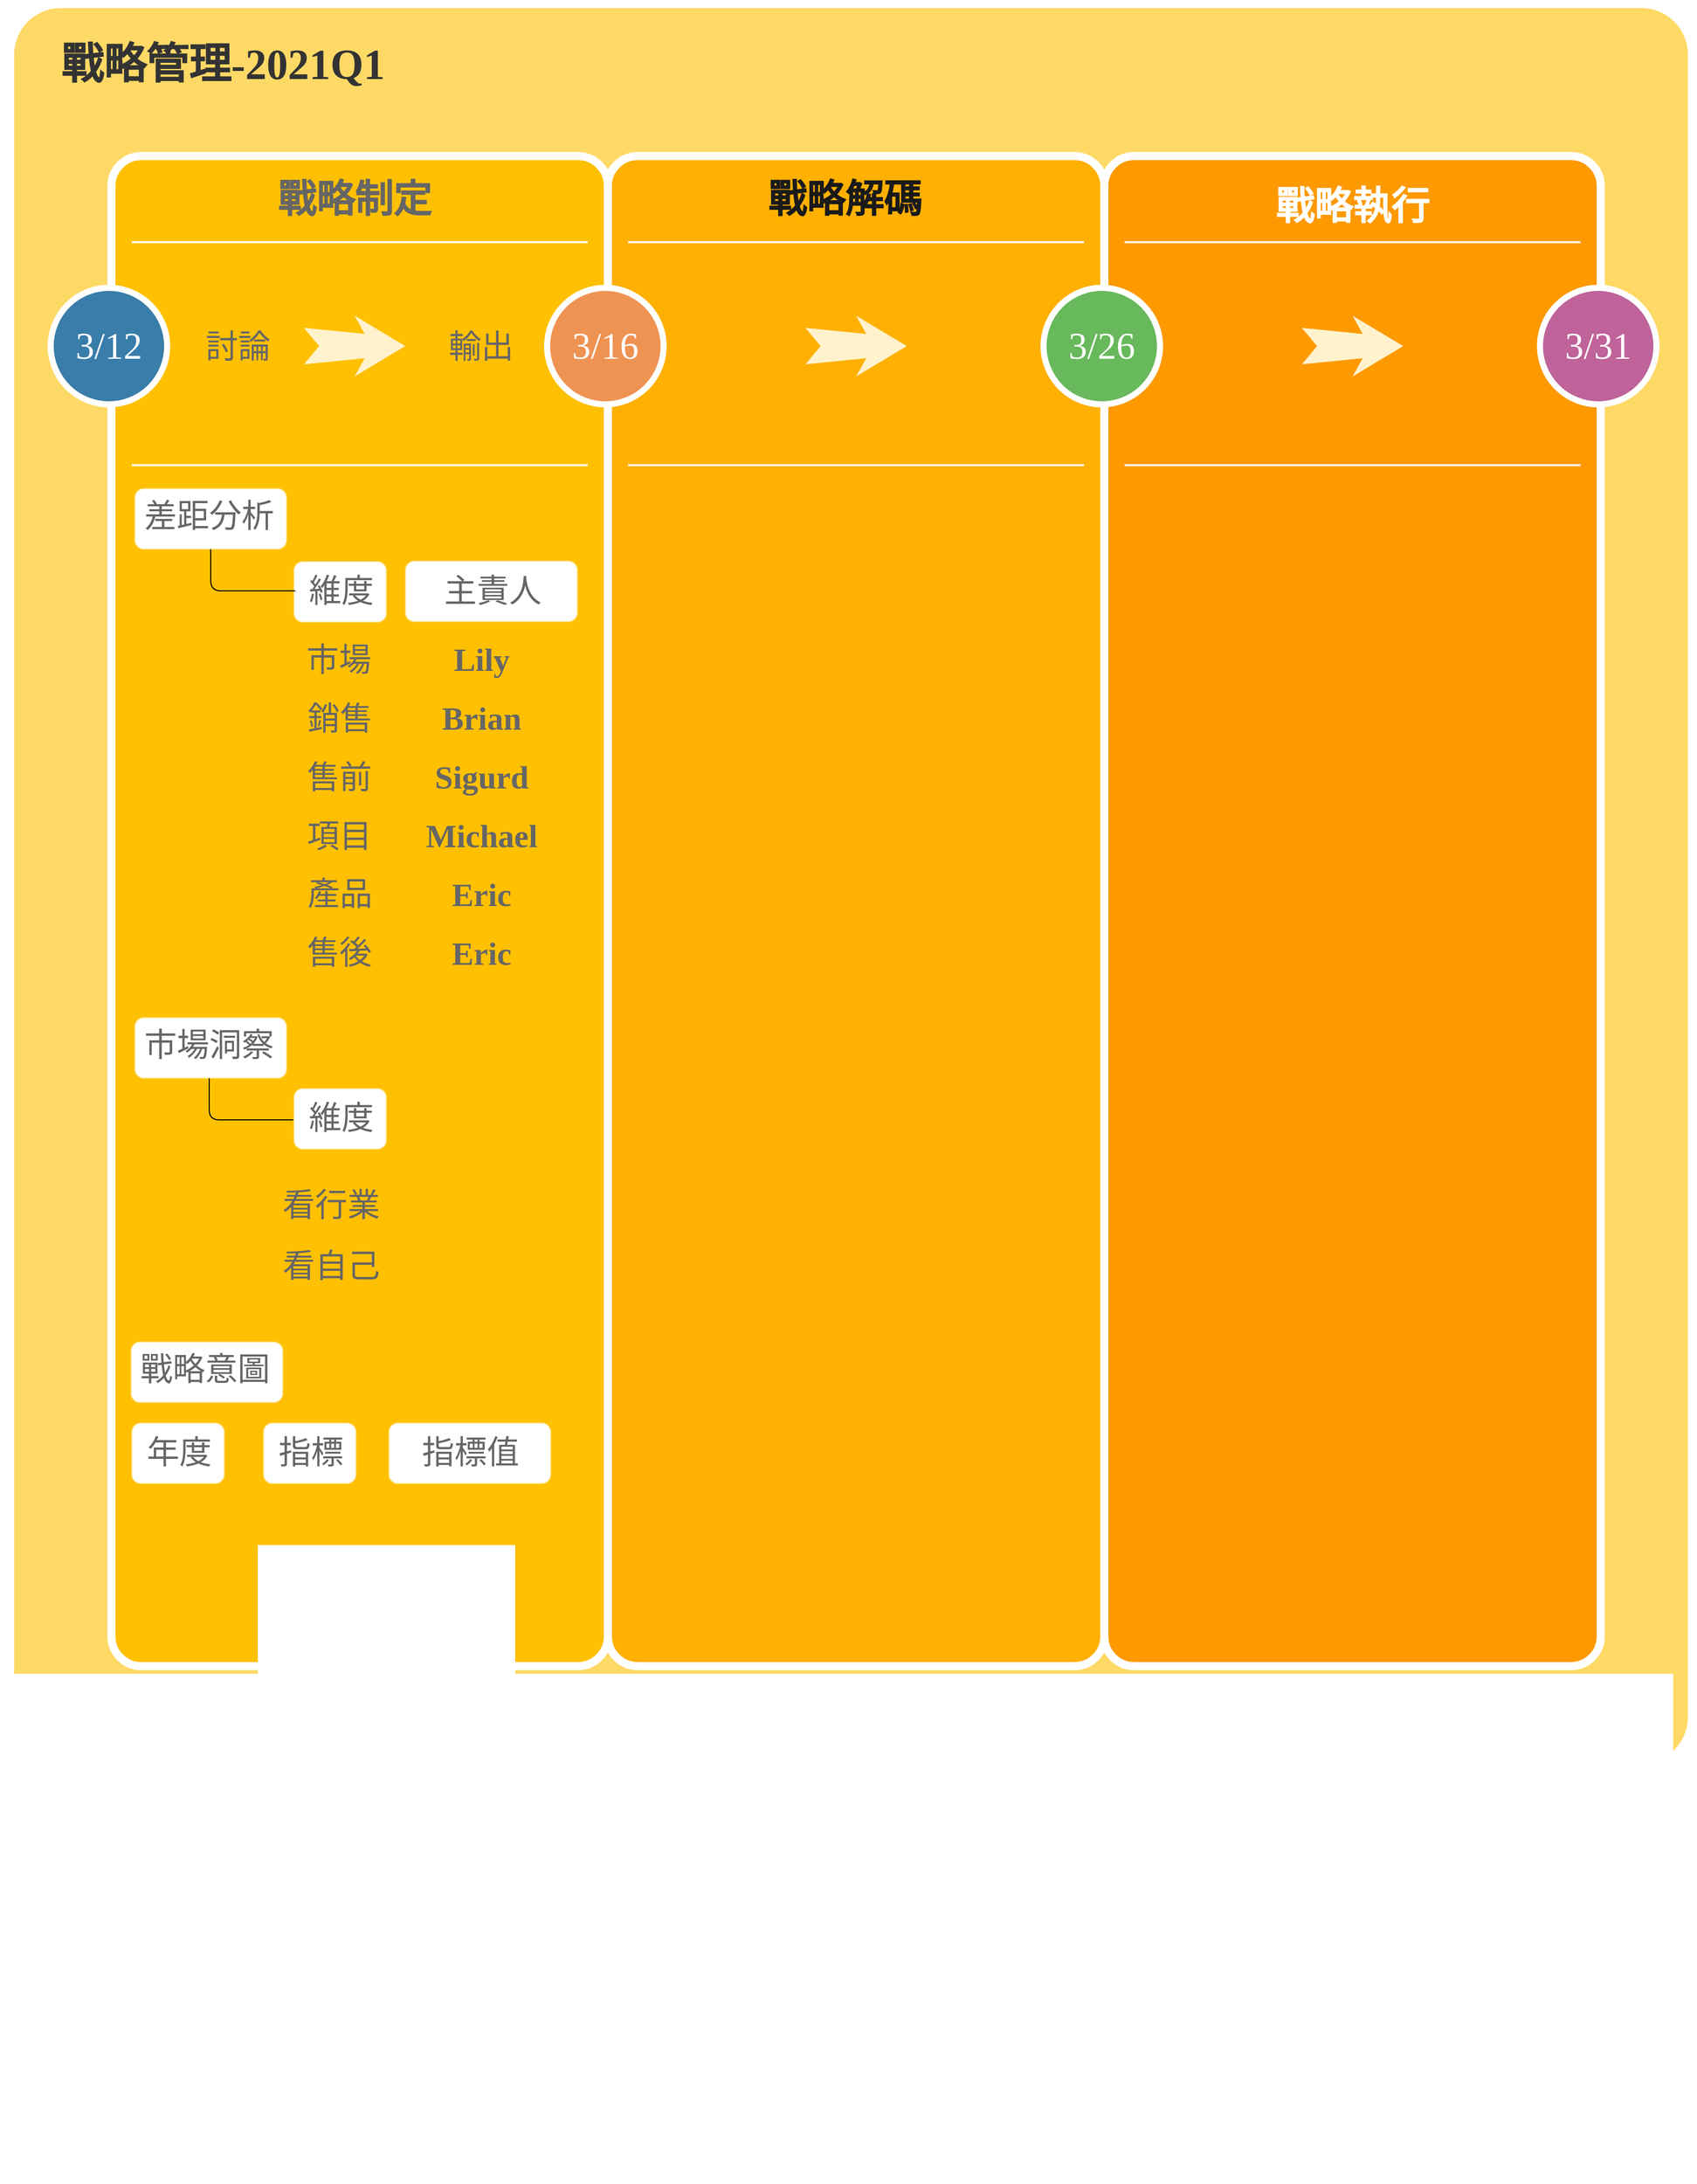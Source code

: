 <mxfile version="14.4.6" type="github">
  <diagram name="Page-1" id="12e1b939-464a-85fe-373e-61e167be1490">
    <mxGraphModel dx="2944" dy="1536" grid="1" gridSize="10" guides="1" tooltips="1" connect="1" arrows="1" fold="1" page="1" pageScale="1.5" pageWidth="1169" pageHeight="826" background="#ffffff" math="0" shadow="0">
      <root>
        <mxCell id="0" />
        <mxCell id="1" parent="0" />
        <mxCell id="60da8b9f42644d3a-2" value="" style="whiteSpace=wrap;html=1;rounded=1;shadow=0;strokeWidth=8;fontSize=20;align=center;strokeColor=#FFFFFF;arcSize=3;fillColor=#FFD966;" parent="1" vertex="1">
          <mxGeometry x="50" y="40" width="1660" height="1740" as="geometry" />
        </mxCell>
        <mxCell id="WR_IjdlO5KlaxCx397BE-1" value="戰略管理-2021Q1" style="text;html=1;strokeColor=none;fillColor=none;align=center;verticalAlign=middle;whiteSpace=wrap;rounded=0;shadow=0;fontSize=42;fontStyle=1;fontFamily=Noto Sans TC;fontSource=https%3A%2F%2Ffonts.googleapis.com%2Fcss%3Ffamily%3DNoto%2BSans%2BTC;fontColor=#333333;" vertex="1" parent="1">
          <mxGeometry x="40" y="70" width="440" height="60" as="geometry" />
        </mxCell>
        <mxCell id="WR_IjdlO5KlaxCx397BE-6" value="" style="group;fontFamily=Noto Sans TC;fontSource=https%3A%2F%2Ffonts.googleapis.com%2Fcss%3Ffamily%3DNoto%2BSans%2BTC;" vertex="1" connectable="0" parent="1">
          <mxGeometry x="1130" y="190" width="490" height="2000" as="geometry" />
        </mxCell>
        <mxCell id="60da8b9f42644d3a-31" value="" style="whiteSpace=wrap;html=1;rounded=1;shadow=0;strokeWidth=8;fontSize=20;align=center;fillColor=#FE9900;strokeColor=#FFFFFF;imageHeight=24;arcSize=6;" parent="WR_IjdlO5KlaxCx397BE-6" vertex="1">
          <mxGeometry width="490" height="1490" as="geometry" />
        </mxCell>
        <mxCell id="60da8b9f42644d3a-32" value="&lt;font style=&quot;font-size: 38px&quot;&gt;戰略執行&lt;/font&gt;" style="text;html=1;strokeColor=none;fillColor=none;align=center;verticalAlign=middle;whiteSpace=wrap;rounded=0;shadow=0;fontSize=27;fontColor=#FFFFFF;fontStyle=1" parent="WR_IjdlO5KlaxCx397BE-6" vertex="1">
          <mxGeometry x="105" y="20" width="280" height="60" as="geometry" />
        </mxCell>
        <mxCell id="60da8b9f42644d3a-34" value="" style="line;strokeWidth=2;html=1;rounded=0;shadow=0;fontSize=27;align=center;fillColor=none;strokeColor=#FFFFFF;" parent="WR_IjdlO5KlaxCx397BE-6" vertex="1">
          <mxGeometry x="20" y="80" width="450" height="10" as="geometry" />
        </mxCell>
        <mxCell id="60da8b9f42644d3a-35" value="" style="line;strokeWidth=2;html=1;rounded=0;shadow=0;fontSize=27;align=center;fillColor=none;strokeColor=#FFFFFF;" parent="WR_IjdlO5KlaxCx397BE-6" vertex="1">
          <mxGeometry x="20" y="300" width="450" height="10" as="geometry" />
        </mxCell>
        <mxCell id="60da8b9f42644d3a-37" value="" style="html=1;shadow=0;dashed=0;align=center;verticalAlign=middle;shape=mxgraph.arrows2.stylisedArrow;dy=0.6;dx=40;notch=15;feather=0.4;rounded=0;strokeWidth=1;fontSize=27;strokeColor=none;fillColor=#fff2cc;" parent="WR_IjdlO5KlaxCx397BE-6" vertex="1">
          <mxGeometry x="195" y="157.5" width="100" height="60" as="geometry" />
        </mxCell>
        <mxCell id="60da8b9f42644d3a-38" value="&lt;font face=&quot;Noto Sans TC&quot; data-font-src=&quot;https://fonts.googleapis.com/css?family=Noto+Sans+TC&quot; style=&quot;font-size: 37px&quot;&gt;3/31&lt;/font&gt;" style="ellipse;whiteSpace=wrap;html=1;rounded=0;shadow=0;strokeWidth=6;fontSize=14;align=center;fillColor=#BF639A;strokeColor=#FFFFFF;fontColor=#FFFFFF;" parent="WR_IjdlO5KlaxCx397BE-6" vertex="1">
          <mxGeometry x="430" y="130" width="115" height="115" as="geometry" />
        </mxCell>
        <mxCell id="WR_IjdlO5KlaxCx397BE-5" value="" style="group;fontFamily=Noto Sans TC;fontSource=https%3A%2F%2Ffonts.googleapis.com%2Fcss%3Ffamily%3DNoto%2BSans%2BTC;" vertex="1" connectable="0" parent="1">
          <mxGeometry x="640" y="190" width="490" height="2000" as="geometry" />
        </mxCell>
        <mxCell id="60da8b9f42644d3a-24" value="" style="whiteSpace=wrap;html=1;rounded=1;shadow=0;strokeWidth=8;fontSize=20;align=center;fillColor=#FFB001;strokeColor=#FFFFFF;arcSize=6;" parent="WR_IjdlO5KlaxCx397BE-5" vertex="1">
          <mxGeometry width="490" height="1490" as="geometry" />
        </mxCell>
        <mxCell id="60da8b9f42644d3a-25" value="&lt;font style=&quot;font-size: 38px&quot; face=&quot;Noto Sans TC&quot; data-font-src=&quot;https://fonts.googleapis.com/css?family=Noto+Sans+TC&quot; color=&quot;#1a1a1a&quot;&gt;戰略解碼&lt;/font&gt;" style="text;html=1;strokeColor=none;fillColor=none;align=center;verticalAlign=middle;whiteSpace=wrap;rounded=0;shadow=0;fontSize=27;fontStyle=1;fontColor=#FFD966;labelBorderColor=none;" parent="WR_IjdlO5KlaxCx397BE-5" vertex="1">
          <mxGeometry x="94" y="13" width="280" height="60" as="geometry" />
        </mxCell>
        <mxCell id="60da8b9f42644d3a-27" value="" style="line;strokeWidth=2;html=1;rounded=0;shadow=0;fontSize=27;align=center;fillColor=none;strokeColor=#FFFFFF;" parent="WR_IjdlO5KlaxCx397BE-5" vertex="1">
          <mxGeometry x="20" y="80" width="450" height="10" as="geometry" />
        </mxCell>
        <mxCell id="60da8b9f42644d3a-28" value="" style="line;strokeWidth=2;html=1;rounded=0;shadow=0;fontSize=27;align=center;fillColor=none;strokeColor=#FFFFFF;" parent="WR_IjdlO5KlaxCx397BE-5" vertex="1">
          <mxGeometry x="20" y="300" width="450" height="10" as="geometry" />
        </mxCell>
        <mxCell id="60da8b9f42644d3a-30" value="" style="html=1;shadow=0;dashed=0;align=center;verticalAlign=middle;shape=mxgraph.arrows2.stylisedArrow;dy=0.6;dx=40;notch=15;feather=0.4;rounded=0;strokeWidth=1;fontSize=27;strokeColor=none;fillColor=#fff2cc;" parent="WR_IjdlO5KlaxCx397BE-5" vertex="1">
          <mxGeometry x="195" y="157.5" width="100" height="60" as="geometry" />
        </mxCell>
        <mxCell id="60da8b9f42644d3a-36" value="&lt;font face=&quot;Noto Sans TC&quot; data-font-src=&quot;https://fonts.googleapis.com/css?family=Noto+Sans+TC&quot; style=&quot;font-size: 37px&quot;&gt;3/26&lt;/font&gt;" style="ellipse;whiteSpace=wrap;html=1;rounded=0;shadow=0;strokeWidth=6;fontSize=14;align=center;fillColor=#68B85C;strokeColor=#FFFFFF;fontColor=#FFFFFF;" parent="WR_IjdlO5KlaxCx397BE-5" vertex="1">
          <mxGeometry x="430" y="130" width="115" height="115" as="geometry" />
        </mxCell>
        <mxCell id="WR_IjdlO5KlaxCx397BE-13" value="" style="group" vertex="1" connectable="0" parent="1">
          <mxGeometry x="160" y="80" width="490" height="2110" as="geometry" />
        </mxCell>
        <mxCell id="WR_IjdlO5KlaxCx397BE-4" value="" style="group" vertex="1" connectable="0" parent="WR_IjdlO5KlaxCx397BE-13">
          <mxGeometry y="110" width="480" height="2000" as="geometry" />
        </mxCell>
        <mxCell id="60da8b9f42644d3a-17" value="" style="whiteSpace=wrap;html=1;rounded=1;shadow=0;strokeWidth=8;fontSize=20;align=center;fillColor=#FFC001;strokeColor=#FFFFFF;arcSize=6;" parent="WR_IjdlO5KlaxCx397BE-4" vertex="1">
          <mxGeometry x="-10" width="490" height="1490" as="geometry" />
        </mxCell>
        <mxCell id="60da8b9f42644d3a-18" value="戰略制定" style="text;html=1;strokeColor=none;fillColor=none;align=center;verticalAlign=middle;whiteSpace=wrap;rounded=0;shadow=0;fontSize=38;fontStyle=1;fontFamily=Noto Sans TC;fontSource=https%3A%2F%2Ffonts.googleapis.com%2Fcss%3Ffamily%3DNoto%2BSans%2BTC;fontColor=#666666;" parent="WR_IjdlO5KlaxCx397BE-4" vertex="1">
          <mxGeometry x="90" y="13" width="280" height="60" as="geometry" />
        </mxCell>
        <mxCell id="60da8b9f42644d3a-20" value="" style="line;strokeWidth=2;html=1;rounded=0;shadow=0;fontSize=27;align=center;fillColor=none;strokeColor=#FFFFFF;" parent="WR_IjdlO5KlaxCx397BE-4" vertex="1">
          <mxGeometry x="10" y="80" width="450" height="10" as="geometry" />
        </mxCell>
        <mxCell id="60da8b9f42644d3a-21" value="" style="line;strokeWidth=2;html=1;rounded=0;shadow=0;fontSize=27;align=center;fillColor=none;strokeColor=#FFFFFF;" parent="WR_IjdlO5KlaxCx397BE-4" vertex="1">
          <mxGeometry x="10" y="300" width="450" height="10" as="geometry" />
        </mxCell>
        <mxCell id="60da8b9f42644d3a-22" value="&lt;font face=&quot;Noto Sans TC&quot; data-font-src=&quot;https://fonts.googleapis.com/css?family=Noto+Sans+TC&quot; style=&quot;font-size: 37px&quot;&gt;3/12&lt;/font&gt;" style="ellipse;whiteSpace=wrap;html=1;rounded=0;shadow=0;strokeWidth=6;fontSize=14;align=center;fillColor=#397DAA;strokeColor=#FFFFFF;fontColor=#FFFFFF;" parent="WR_IjdlO5KlaxCx397BE-4" vertex="1">
          <mxGeometry x="-70" y="130" width="115" height="115" as="geometry" />
        </mxCell>
        <mxCell id="60da8b9f42644d3a-23" value="" style="html=1;shadow=0;dashed=0;align=center;verticalAlign=middle;shape=mxgraph.arrows2.stylisedArrow;dy=0.6;dx=40;notch=15;feather=0.4;rounded=0;strokeWidth=1;fontSize=27;strokeColor=none;fillColor=#fff2cc;" parent="WR_IjdlO5KlaxCx397BE-4" vertex="1">
          <mxGeometry x="180" y="157.5" width="100" height="60" as="geometry" />
        </mxCell>
        <mxCell id="60da8b9f42644d3a-29" value="&lt;font style=&quot;font-size: 37px&quot; face=&quot;Noto Sans TC&quot; data-font-src=&quot;https://fonts.googleapis.com/css?family=Noto+Sans+TC&quot;&gt;3/16&lt;/font&gt;" style="ellipse;whiteSpace=wrap;html=1;rounded=0;shadow=0;strokeWidth=6;fontSize=14;align=center;fillColor=#EF9353;strokeColor=#FFFFFF;fontColor=#FFFFFF;" parent="WR_IjdlO5KlaxCx397BE-4" vertex="1">
          <mxGeometry x="420" y="130" width="115" height="115" as="geometry" />
        </mxCell>
        <mxCell id="WR_IjdlO5KlaxCx397BE-8" value="&lt;span&gt;&lt;font face=&quot;Noto Sans TC&quot; data-font-src=&quot;https://fonts.googleapis.com/css?family=Noto+Sans+TC&quot; style=&quot;font-size: 32px&quot; color=&quot;#666666&quot;&gt;討論&lt;/font&gt;&lt;/span&gt;" style="text;html=1;strokeColor=none;fillColor=none;align=center;verticalAlign=middle;whiteSpace=wrap;rounded=0;shadow=0;fontSize=14;fontColor=#FFFFFF;" vertex="1" parent="WR_IjdlO5KlaxCx397BE-4">
          <mxGeometry x="60" y="162.5" width="110" height="50" as="geometry" />
        </mxCell>
        <mxCell id="WR_IjdlO5KlaxCx397BE-11" value="&lt;span&gt;&lt;font face=&quot;Noto Sans TC&quot; data-font-src=&quot;https://fonts.googleapis.com/css?family=Noto+Sans+TC&quot; style=&quot;font-size: 32px&quot;&gt;產品&lt;/font&gt;&lt;/span&gt;" style="text;html=1;strokeColor=none;fillColor=none;align=center;verticalAlign=middle;whiteSpace=wrap;rounded=0;shadow=0;fontSize=14;fontColor=#666666;" vertex="1" parent="WR_IjdlO5KlaxCx397BE-4">
          <mxGeometry x="170" y="703" width="90.75" height="50" as="geometry" />
        </mxCell>
        <mxCell id="WR_IjdlO5KlaxCx397BE-14" value="&lt;font color=&quot;#666666&quot; face=&quot;Noto Sans TC&quot;&gt;&lt;span style=&quot;font-size: 32px&quot;&gt;輸出&lt;/span&gt;&lt;/font&gt;" style="text;html=1;strokeColor=none;fillColor=none;align=center;verticalAlign=middle;whiteSpace=wrap;rounded=0;shadow=0;fontSize=14;fontColor=#FFFFFF;" vertex="1" parent="WR_IjdlO5KlaxCx397BE-4">
          <mxGeometry x="300" y="162.5" width="110" height="50" as="geometry" />
        </mxCell>
        <mxCell id="WR_IjdlO5KlaxCx397BE-16" value="&lt;span&gt;&lt;font face=&quot;Noto Sans TC&quot; data-font-src=&quot;https://fonts.googleapis.com/css?family=Noto+Sans+TC&quot; style=&quot;font-size: 32px&quot;&gt;銷售&lt;/font&gt;&lt;/span&gt;" style="text;html=1;strokeColor=none;fillColor=none;align=center;verticalAlign=middle;whiteSpace=wrap;rounded=0;shadow=0;fontSize=14;fontColor=#666666;" vertex="1" parent="WR_IjdlO5KlaxCx397BE-4">
          <mxGeometry x="170" y="530" width="90.75" height="50" as="geometry" />
        </mxCell>
        <mxCell id="WR_IjdlO5KlaxCx397BE-17" value="&lt;span&gt;&lt;font face=&quot;Noto Sans TC&quot; data-font-src=&quot;https://fonts.googleapis.com/css?family=Noto+Sans+TC&quot; style=&quot;font-size: 32px&quot;&gt;售前&lt;/font&gt;&lt;/span&gt;" style="text;html=1;strokeColor=none;fillColor=none;align=center;verticalAlign=middle;whiteSpace=wrap;rounded=0;shadow=0;fontSize=14;fontColor=#666666;" vertex="1" parent="WR_IjdlO5KlaxCx397BE-4">
          <mxGeometry x="170" y="587" width="90" height="52" as="geometry" />
        </mxCell>
        <mxCell id="WR_IjdlO5KlaxCx397BE-18" value="&lt;span&gt;&lt;font face=&quot;Noto Sans TC&quot; data-font-src=&quot;https://fonts.googleapis.com/css?family=Noto+Sans+TC&quot; style=&quot;font-size: 32px&quot;&gt;項目&lt;/font&gt;&lt;/span&gt;" style="text;html=1;strokeColor=none;fillColor=none;align=center;verticalAlign=middle;whiteSpace=wrap;rounded=0;shadow=0;fontSize=14;fontColor=#666666;" vertex="1" parent="WR_IjdlO5KlaxCx397BE-4">
          <mxGeometry x="170" y="645" width="90" height="52" as="geometry" />
        </mxCell>
        <mxCell id="WR_IjdlO5KlaxCx397BE-19" value="&lt;span&gt;&lt;font face=&quot;Noto Sans TC&quot; data-font-src=&quot;https://fonts.googleapis.com/css?family=Noto+Sans+TC&quot; style=&quot;font-size: 32px&quot;&gt;售後&lt;/font&gt;&lt;/span&gt;" style="text;html=1;strokeColor=none;fillColor=none;align=center;verticalAlign=middle;whiteSpace=wrap;rounded=0;shadow=0;fontSize=14;fontColor=#666666;" vertex="1" parent="WR_IjdlO5KlaxCx397BE-4">
          <mxGeometry x="170" y="760" width="90" height="52" as="geometry" />
        </mxCell>
        <mxCell id="WR_IjdlO5KlaxCx397BE-25" value="" style="group" vertex="1" connectable="0" parent="WR_IjdlO5KlaxCx397BE-4">
          <mxGeometry x="170" y="400" width="91.5" height="60" as="geometry" />
        </mxCell>
        <mxCell id="WR_IjdlO5KlaxCx397BE-20" value="" style="rounded=1;whiteSpace=wrap;html=1;fontFamily=Noto Sans TC;fontSource=https%3A%2F%2Ffonts.googleapis.com%2Fcss%3Ffamily%3DNoto%2BSans%2BTC;fontSize=38;fontColor=#666666;align=center;fillColor=#FFFFFF;strokeColor=#FFD966;" vertex="1" parent="WR_IjdlO5KlaxCx397BE-25">
          <mxGeometry width="91.5" height="60" as="geometry" />
        </mxCell>
        <mxCell id="WR_IjdlO5KlaxCx397BE-15" value="&lt;span&gt;&lt;font face=&quot;Noto Sans TC&quot; data-font-src=&quot;https://fonts.googleapis.com/css?family=Noto+Sans+TC&quot; style=&quot;font-size: 32px&quot;&gt;維度&lt;/font&gt;&lt;/span&gt;" style="text;html=1;strokeColor=none;fillColor=none;align=center;verticalAlign=middle;whiteSpace=wrap;rounded=0;shadow=0;fontSize=14;fontColor=#666666;" vertex="1" parent="WR_IjdlO5KlaxCx397BE-25">
          <mxGeometry x="1.5" y="4" width="90" height="50" as="geometry" />
        </mxCell>
        <mxCell id="WR_IjdlO5KlaxCx397BE-26" value="" style="group" vertex="1" connectable="0" parent="WR_IjdlO5KlaxCx397BE-4">
          <mxGeometry x="280" y="399.5" width="170" height="60" as="geometry" />
        </mxCell>
        <mxCell id="WR_IjdlO5KlaxCx397BE-27" value="" style="rounded=1;whiteSpace=wrap;html=1;fontFamily=Noto Sans TC;fontSource=https%3A%2F%2Ffonts.googleapis.com%2Fcss%3Ffamily%3DNoto%2BSans%2BTC;fontSize=38;fontColor=#666666;align=center;fillColor=#FFFFFF;strokeColor=#FFD966;" vertex="1" parent="WR_IjdlO5KlaxCx397BE-26">
          <mxGeometry width="170" height="60" as="geometry" />
        </mxCell>
        <mxCell id="WR_IjdlO5KlaxCx397BE-28" value="&lt;span&gt;&lt;font face=&quot;Noto Sans TC&quot; data-font-src=&quot;https://fonts.googleapis.com/css?family=Noto+Sans+TC&quot; style=&quot;font-size: 32px&quot;&gt;主責人&lt;/font&gt;&lt;/span&gt;" style="text;html=1;strokeColor=none;fillColor=none;align=center;verticalAlign=middle;whiteSpace=wrap;rounded=0;shadow=0;fontSize=14;fontColor=#666666;" vertex="1" parent="WR_IjdlO5KlaxCx397BE-26">
          <mxGeometry x="1.5" y="4" width="168.5" height="50" as="geometry" />
        </mxCell>
        <mxCell id="WR_IjdlO5KlaxCx397BE-29" value="" style="group" vertex="1" connectable="0" parent="WR_IjdlO5KlaxCx397BE-4">
          <mxGeometry y="328" width="173" height="60" as="geometry" />
        </mxCell>
        <mxCell id="WR_IjdlO5KlaxCx397BE-12" value="" style="rounded=1;whiteSpace=wrap;html=1;fontFamily=Noto Sans TC;fontSource=https%3A%2F%2Ffonts.googleapis.com%2Fcss%3Ffamily%3DNoto%2BSans%2BTC;fontSize=38;fontColor=#666666;align=center;fillColor=#FFFFFF;strokeColor=#FFD966;" vertex="1" parent="WR_IjdlO5KlaxCx397BE-29">
          <mxGeometry x="13" width="150" height="60" as="geometry" />
        </mxCell>
        <mxCell id="60da8b9f42644d3a-19" value="&lt;span&gt;&lt;font face=&quot;Noto Sans TC&quot; data-font-src=&quot;https://fonts.googleapis.com/css?family=Noto+Sans+TC&quot; style=&quot;font-size: 32px&quot;&gt;差距分析&lt;/font&gt;&lt;/span&gt;" style="text;html=1;strokeColor=none;fillColor=none;align=center;verticalAlign=middle;whiteSpace=wrap;rounded=0;shadow=0;fontSize=14;fontColor=#666666;" parent="WR_IjdlO5KlaxCx397BE-29" vertex="1">
          <mxGeometry y="2" width="173" height="50" as="geometry" />
        </mxCell>
        <mxCell id="WR_IjdlO5KlaxCx397BE-38" value="" style="endArrow=none;html=1;fontFamily=Noto Sans TC;fontSource=https%3A%2F%2Ffonts.googleapis.com%2Fcss%3Ffamily%3DNoto%2BSans%2BTC;fontSize=38;fontColor=#666666;entryX=0.5;entryY=1;entryDx=0;entryDy=0;exitX=0;exitY=0.5;exitDx=0;exitDy=0;" edge="1" parent="WR_IjdlO5KlaxCx397BE-4" source="WR_IjdlO5KlaxCx397BE-15" target="WR_IjdlO5KlaxCx397BE-12">
          <mxGeometry width="50" height="50" relative="1" as="geometry">
            <mxPoint x="760" y="520" as="sourcePoint" />
            <mxPoint x="810" y="470" as="targetPoint" />
            <Array as="points">
              <mxPoint x="88" y="429" />
            </Array>
          </mxGeometry>
        </mxCell>
        <mxCell id="WR_IjdlO5KlaxCx397BE-30" value="" style="group" vertex="1" connectable="0" parent="WR_IjdlO5KlaxCx397BE-4">
          <mxGeometry y="850" width="173" height="60" as="geometry" />
        </mxCell>
        <mxCell id="WR_IjdlO5KlaxCx397BE-31" value="" style="rounded=1;whiteSpace=wrap;html=1;fontFamily=Noto Sans TC;fontSource=https%3A%2F%2Ffonts.googleapis.com%2Fcss%3Ffamily%3DNoto%2BSans%2BTC;fontSize=38;fontColor=#666666;align=center;fillColor=#FFFFFF;strokeColor=#FFD966;" vertex="1" parent="WR_IjdlO5KlaxCx397BE-30">
          <mxGeometry x="13" width="150" height="60" as="geometry" />
        </mxCell>
        <mxCell id="WR_IjdlO5KlaxCx397BE-32" value="&lt;span&gt;&lt;font face=&quot;Noto Sans TC&quot; data-font-src=&quot;https://fonts.googleapis.com/css?family=Noto+Sans+TC&quot; style=&quot;font-size: 32px&quot;&gt;市場洞察&lt;/font&gt;&lt;/span&gt;" style="text;html=1;strokeColor=none;fillColor=none;align=center;verticalAlign=middle;whiteSpace=wrap;rounded=0;shadow=0;fontSize=14;fontColor=#666666;" vertex="1" parent="WR_IjdlO5KlaxCx397BE-30">
          <mxGeometry y="2" width="173" height="50" as="geometry" />
        </mxCell>
        <mxCell id="WR_IjdlO5KlaxCx397BE-39" value="&lt;font face=&quot;Noto Sans TC&quot;&gt;&lt;span style=&quot;font-size: 32px&quot;&gt;&lt;b&gt;Brian&lt;/b&gt;&lt;/span&gt;&lt;/font&gt;" style="text;html=1;strokeColor=none;fillColor=none;align=center;verticalAlign=middle;whiteSpace=wrap;rounded=0;shadow=0;fontSize=14;fontColor=#666666;" vertex="1" parent="WR_IjdlO5KlaxCx397BE-4">
          <mxGeometry x="309.63" y="530" width="90.75" height="50" as="geometry" />
        </mxCell>
        <mxCell id="WR_IjdlO5KlaxCx397BE-40" value="&lt;font face=&quot;Noto Sans TC&quot;&gt;&lt;span style=&quot;font-size: 32px&quot;&gt;&lt;b&gt;Sigurd&lt;/b&gt;&lt;/span&gt;&lt;/font&gt;" style="text;html=1;strokeColor=none;fillColor=none;align=center;verticalAlign=middle;whiteSpace=wrap;rounded=0;shadow=0;fontSize=14;fontColor=#666666;" vertex="1" parent="WR_IjdlO5KlaxCx397BE-4">
          <mxGeometry x="309.63" y="588" width="90.75" height="50" as="geometry" />
        </mxCell>
        <mxCell id="WR_IjdlO5KlaxCx397BE-41" value="&lt;font face=&quot;Noto Sans TC&quot;&gt;&lt;span style=&quot;font-size: 32px&quot;&gt;&lt;b&gt;Michael&lt;/b&gt;&lt;/span&gt;&lt;/font&gt;" style="text;html=1;strokeColor=none;fillColor=none;align=center;verticalAlign=middle;whiteSpace=wrap;rounded=0;shadow=0;fontSize=14;fontColor=#666666;" vertex="1" parent="WR_IjdlO5KlaxCx397BE-4">
          <mxGeometry x="309.63" y="646" width="90.75" height="50" as="geometry" />
        </mxCell>
        <mxCell id="WR_IjdlO5KlaxCx397BE-42" value="&lt;font face=&quot;Noto Sans TC&quot;&gt;&lt;span style=&quot;font-size: 32px&quot;&gt;&lt;b&gt;Eric&lt;/b&gt;&lt;/span&gt;&lt;/font&gt;" style="text;html=1;strokeColor=none;fillColor=none;align=center;verticalAlign=middle;whiteSpace=wrap;rounded=0;shadow=0;fontSize=14;fontColor=#666666;" vertex="1" parent="WR_IjdlO5KlaxCx397BE-4">
          <mxGeometry x="309.63" y="704" width="90.75" height="50" as="geometry" />
        </mxCell>
        <mxCell id="WR_IjdlO5KlaxCx397BE-43" value="&lt;font face=&quot;Noto Sans TC&quot;&gt;&lt;span style=&quot;font-size: 32px&quot;&gt;&lt;b&gt;Eric&lt;/b&gt;&lt;/span&gt;&lt;/font&gt;" style="text;html=1;strokeColor=none;fillColor=none;align=center;verticalAlign=middle;whiteSpace=wrap;rounded=0;shadow=0;fontSize=14;fontColor=#666666;" vertex="1" parent="WR_IjdlO5KlaxCx397BE-4">
          <mxGeometry x="309.63" y="762" width="90.75" height="50" as="geometry" />
        </mxCell>
        <mxCell id="WR_IjdlO5KlaxCx397BE-44" value="" style="endArrow=none;html=1;fontFamily=Noto Sans TC;fontSource=https%3A%2F%2Ffonts.googleapis.com%2Fcss%3Ffamily%3DNoto%2BSans%2BTC;fontSize=38;fontColor=#666666;entryX=0.5;entryY=1;entryDx=0;entryDy=0;exitX=0;exitY=0.5;exitDx=0;exitDy=0;" edge="1" parent="WR_IjdlO5KlaxCx397BE-4">
          <mxGeometry width="50" height="50" relative="1" as="geometry">
            <mxPoint x="170" y="951" as="sourcePoint" />
            <mxPoint x="86.5" y="910" as="targetPoint" />
            <Array as="points">
              <mxPoint x="86.5" y="951" />
            </Array>
          </mxGeometry>
        </mxCell>
        <mxCell id="WR_IjdlO5KlaxCx397BE-45" value="" style="group" vertex="1" connectable="0" parent="WR_IjdlO5KlaxCx397BE-4">
          <mxGeometry x="170" y="920" width="91.5" height="60" as="geometry" />
        </mxCell>
        <mxCell id="WR_IjdlO5KlaxCx397BE-46" value="" style="rounded=1;whiteSpace=wrap;html=1;fontFamily=Noto Sans TC;fontSource=https%3A%2F%2Ffonts.googleapis.com%2Fcss%3Ffamily%3DNoto%2BSans%2BTC;fontSize=38;fontColor=#666666;align=center;fillColor=#FFFFFF;strokeColor=#FFD966;" vertex="1" parent="WR_IjdlO5KlaxCx397BE-45">
          <mxGeometry width="91.5" height="60" as="geometry" />
        </mxCell>
        <mxCell id="WR_IjdlO5KlaxCx397BE-47" value="&lt;span&gt;&lt;font face=&quot;Noto Sans TC&quot; data-font-src=&quot;https://fonts.googleapis.com/css?family=Noto+Sans+TC&quot; style=&quot;font-size: 32px&quot;&gt;維度&lt;/font&gt;&lt;/span&gt;" style="text;html=1;strokeColor=none;fillColor=none;align=center;verticalAlign=middle;whiteSpace=wrap;rounded=0;shadow=0;fontSize=14;fontColor=#666666;" vertex="1" parent="WR_IjdlO5KlaxCx397BE-45">
          <mxGeometry x="1.5" y="4" width="90" height="50" as="geometry" />
        </mxCell>
        <mxCell id="WR_IjdlO5KlaxCx397BE-92" value="&lt;span&gt;&lt;font face=&quot;Noto Sans TC&quot; data-font-src=&quot;https://fonts.googleapis.com/css?family=Noto+Sans+TC&quot; style=&quot;font-size: 32px&quot;&gt;市場&lt;/font&gt;&lt;/span&gt;" style="text;html=1;strokeColor=none;fillColor=none;align=center;verticalAlign=middle;whiteSpace=wrap;rounded=0;shadow=0;fontSize=14;fontColor=#666666;" vertex="1" parent="WR_IjdlO5KlaxCx397BE-4">
          <mxGeometry x="169.25" y="472" width="90.75" height="50" as="geometry" />
        </mxCell>
        <mxCell id="WR_IjdlO5KlaxCx397BE-93" value="&lt;font face=&quot;Noto Sans TC&quot;&gt;&lt;span style=&quot;font-size: 32px&quot;&gt;&lt;b&gt;Lily&lt;/b&gt;&lt;/span&gt;&lt;/font&gt;" style="text;html=1;strokeColor=none;fillColor=none;align=center;verticalAlign=middle;whiteSpace=wrap;rounded=0;shadow=0;fontSize=14;fontColor=#666666;" vertex="1" parent="WR_IjdlO5KlaxCx397BE-4">
          <mxGeometry x="309.63" y="472" width="90.75" height="50" as="geometry" />
        </mxCell>
        <mxCell id="WR_IjdlO5KlaxCx397BE-94" value="&lt;span&gt;&lt;font face=&quot;Noto Sans TC&quot; data-font-src=&quot;https://fonts.googleapis.com/css?family=Noto+Sans+TC&quot; style=&quot;font-size: 32px&quot;&gt;看行業&lt;/font&gt;&lt;/span&gt;" style="text;html=1;strokeColor=none;fillColor=none;align=center;verticalAlign=middle;whiteSpace=wrap;rounded=0;shadow=0;fontSize=14;fontColor=#666666;" vertex="1" parent="WR_IjdlO5KlaxCx397BE-4">
          <mxGeometry x="150" y="1010" width="113.75" height="50" as="geometry" />
        </mxCell>
        <mxCell id="WR_IjdlO5KlaxCx397BE-96" value="&lt;span&gt;&lt;font face=&quot;Noto Sans TC&quot; data-font-src=&quot;https://fonts.googleapis.com/css?family=Noto+Sans+TC&quot; style=&quot;font-size: 32px&quot;&gt;看自己&lt;/font&gt;&lt;/span&gt;" style="text;html=1;strokeColor=none;fillColor=none;align=center;verticalAlign=middle;whiteSpace=wrap;rounded=0;shadow=0;fontSize=14;fontColor=#666666;" vertex="1" parent="WR_IjdlO5KlaxCx397BE-4">
          <mxGeometry x="150" y="1070" width="113.75" height="50" as="geometry" />
        </mxCell>
        <mxCell id="WR_IjdlO5KlaxCx397BE-33" value="" style="group" vertex="1" connectable="0" parent="WR_IjdlO5KlaxCx397BE-4">
          <mxGeometry x="-3.75" y="1170" width="173" height="60" as="geometry" />
        </mxCell>
        <mxCell id="WR_IjdlO5KlaxCx397BE-34" value="" style="rounded=1;whiteSpace=wrap;html=1;fontFamily=Noto Sans TC;fontSource=https%3A%2F%2Ffonts.googleapis.com%2Fcss%3Ffamily%3DNoto%2BSans%2BTC;fontSize=38;fontColor=#666666;align=center;fillColor=#FFFFFF;strokeColor=#FFD966;" vertex="1" parent="WR_IjdlO5KlaxCx397BE-33">
          <mxGeometry x="13" width="150" height="60" as="geometry" />
        </mxCell>
        <mxCell id="WR_IjdlO5KlaxCx397BE-35" value="&lt;span&gt;&lt;font face=&quot;Noto Sans TC&quot; data-font-src=&quot;https://fonts.googleapis.com/css?family=Noto+Sans+TC&quot; style=&quot;font-size: 32px&quot;&gt;戰略意圖&lt;/font&gt;&lt;/span&gt;" style="text;html=1;strokeColor=none;fillColor=none;align=center;verticalAlign=middle;whiteSpace=wrap;rounded=0;shadow=0;fontSize=14;fontColor=#666666;" vertex="1" parent="WR_IjdlO5KlaxCx397BE-33">
          <mxGeometry y="2" width="173" height="50" as="geometry" />
        </mxCell>
        <mxCell id="WR_IjdlO5KlaxCx397BE-98" value="" style="group" vertex="1" connectable="0" parent="WR_IjdlO5KlaxCx397BE-4">
          <mxGeometry x="10" y="1250" width="91.5" height="60" as="geometry" />
        </mxCell>
        <mxCell id="WR_IjdlO5KlaxCx397BE-99" value="" style="rounded=1;whiteSpace=wrap;html=1;fontFamily=Noto Sans TC;fontSource=https%3A%2F%2Ffonts.googleapis.com%2Fcss%3Ffamily%3DNoto%2BSans%2BTC;fontSize=38;fontColor=#666666;align=center;fillColor=#FFFFFF;strokeColor=#FFD966;" vertex="1" parent="WR_IjdlO5KlaxCx397BE-98">
          <mxGeometry width="91.5" height="60" as="geometry" />
        </mxCell>
        <mxCell id="WR_IjdlO5KlaxCx397BE-100" value="&lt;span&gt;&lt;font face=&quot;Noto Sans TC&quot; data-font-src=&quot;https://fonts.googleapis.com/css?family=Noto+Sans+TC&quot; style=&quot;font-size: 32px&quot;&gt;年度&lt;/font&gt;&lt;/span&gt;" style="text;html=1;strokeColor=none;fillColor=none;align=center;verticalAlign=middle;whiteSpace=wrap;rounded=0;shadow=0;fontSize=14;fontColor=#666666;" vertex="1" parent="WR_IjdlO5KlaxCx397BE-98">
          <mxGeometry x="1.5" y="4" width="90" height="50" as="geometry" />
        </mxCell>
        <mxCell id="WR_IjdlO5KlaxCx397BE-104" value="" style="group" vertex="1" connectable="0" parent="WR_IjdlO5KlaxCx397BE-4">
          <mxGeometry x="263.75" y="1250" width="160" height="60" as="geometry" />
        </mxCell>
        <mxCell id="WR_IjdlO5KlaxCx397BE-105" value="" style="rounded=1;whiteSpace=wrap;html=1;fontFamily=Noto Sans TC;fontSource=https%3A%2F%2Ffonts.googleapis.com%2Fcss%3Ffamily%3DNoto%2BSans%2BTC;fontSize=38;fontColor=#666666;align=center;fillColor=#FFFFFF;strokeColor=#FFD966;" vertex="1" parent="WR_IjdlO5KlaxCx397BE-104">
          <mxGeometry width="160" height="60" as="geometry" />
        </mxCell>
        <mxCell id="WR_IjdlO5KlaxCx397BE-106" value="&lt;span&gt;&lt;font face=&quot;Noto Sans TC&quot; data-font-src=&quot;https://fonts.googleapis.com/css?family=Noto+Sans+TC&quot; style=&quot;font-size: 32px&quot;&gt;指標值&lt;/font&gt;&lt;/span&gt;" style="text;html=1;strokeColor=none;fillColor=none;align=center;verticalAlign=middle;whiteSpace=wrap;rounded=0;shadow=0;fontSize=14;fontColor=#666666;" vertex="1" parent="WR_IjdlO5KlaxCx397BE-104">
          <mxGeometry x="2.623" y="4" width="157.377" height="50" as="geometry" />
        </mxCell>
        <mxCell id="WR_IjdlO5KlaxCx397BE-101" value="" style="group" vertex="1" connectable="0" parent="WR_IjdlO5KlaxCx397BE-4">
          <mxGeometry x="140" y="1250" width="91.5" height="60" as="geometry" />
        </mxCell>
        <mxCell id="WR_IjdlO5KlaxCx397BE-102" value="" style="rounded=1;whiteSpace=wrap;html=1;fontFamily=Noto Sans TC;fontSource=https%3A%2F%2Ffonts.googleapis.com%2Fcss%3Ffamily%3DNoto%2BSans%2BTC;fontSize=38;fontColor=#666666;align=center;fillColor=#FFFFFF;strokeColor=#FFD966;" vertex="1" parent="WR_IjdlO5KlaxCx397BE-101">
          <mxGeometry width="91.5" height="60" as="geometry" />
        </mxCell>
        <mxCell id="WR_IjdlO5KlaxCx397BE-103" value="&lt;span&gt;&lt;font face=&quot;Noto Sans TC&quot; data-font-src=&quot;https://fonts.googleapis.com/css?family=Noto+Sans+TC&quot; style=&quot;font-size: 32px&quot;&gt;指標&lt;/font&gt;&lt;/span&gt;" style="text;html=1;strokeColor=none;fillColor=none;align=center;verticalAlign=middle;whiteSpace=wrap;rounded=0;shadow=0;fontSize=14;fontColor=#666666;" vertex="1" parent="WR_IjdlO5KlaxCx397BE-101">
          <mxGeometry x="1.5" y="4" width="90" height="50" as="geometry" />
        </mxCell>
      </root>
    </mxGraphModel>
  </diagram>
</mxfile>
